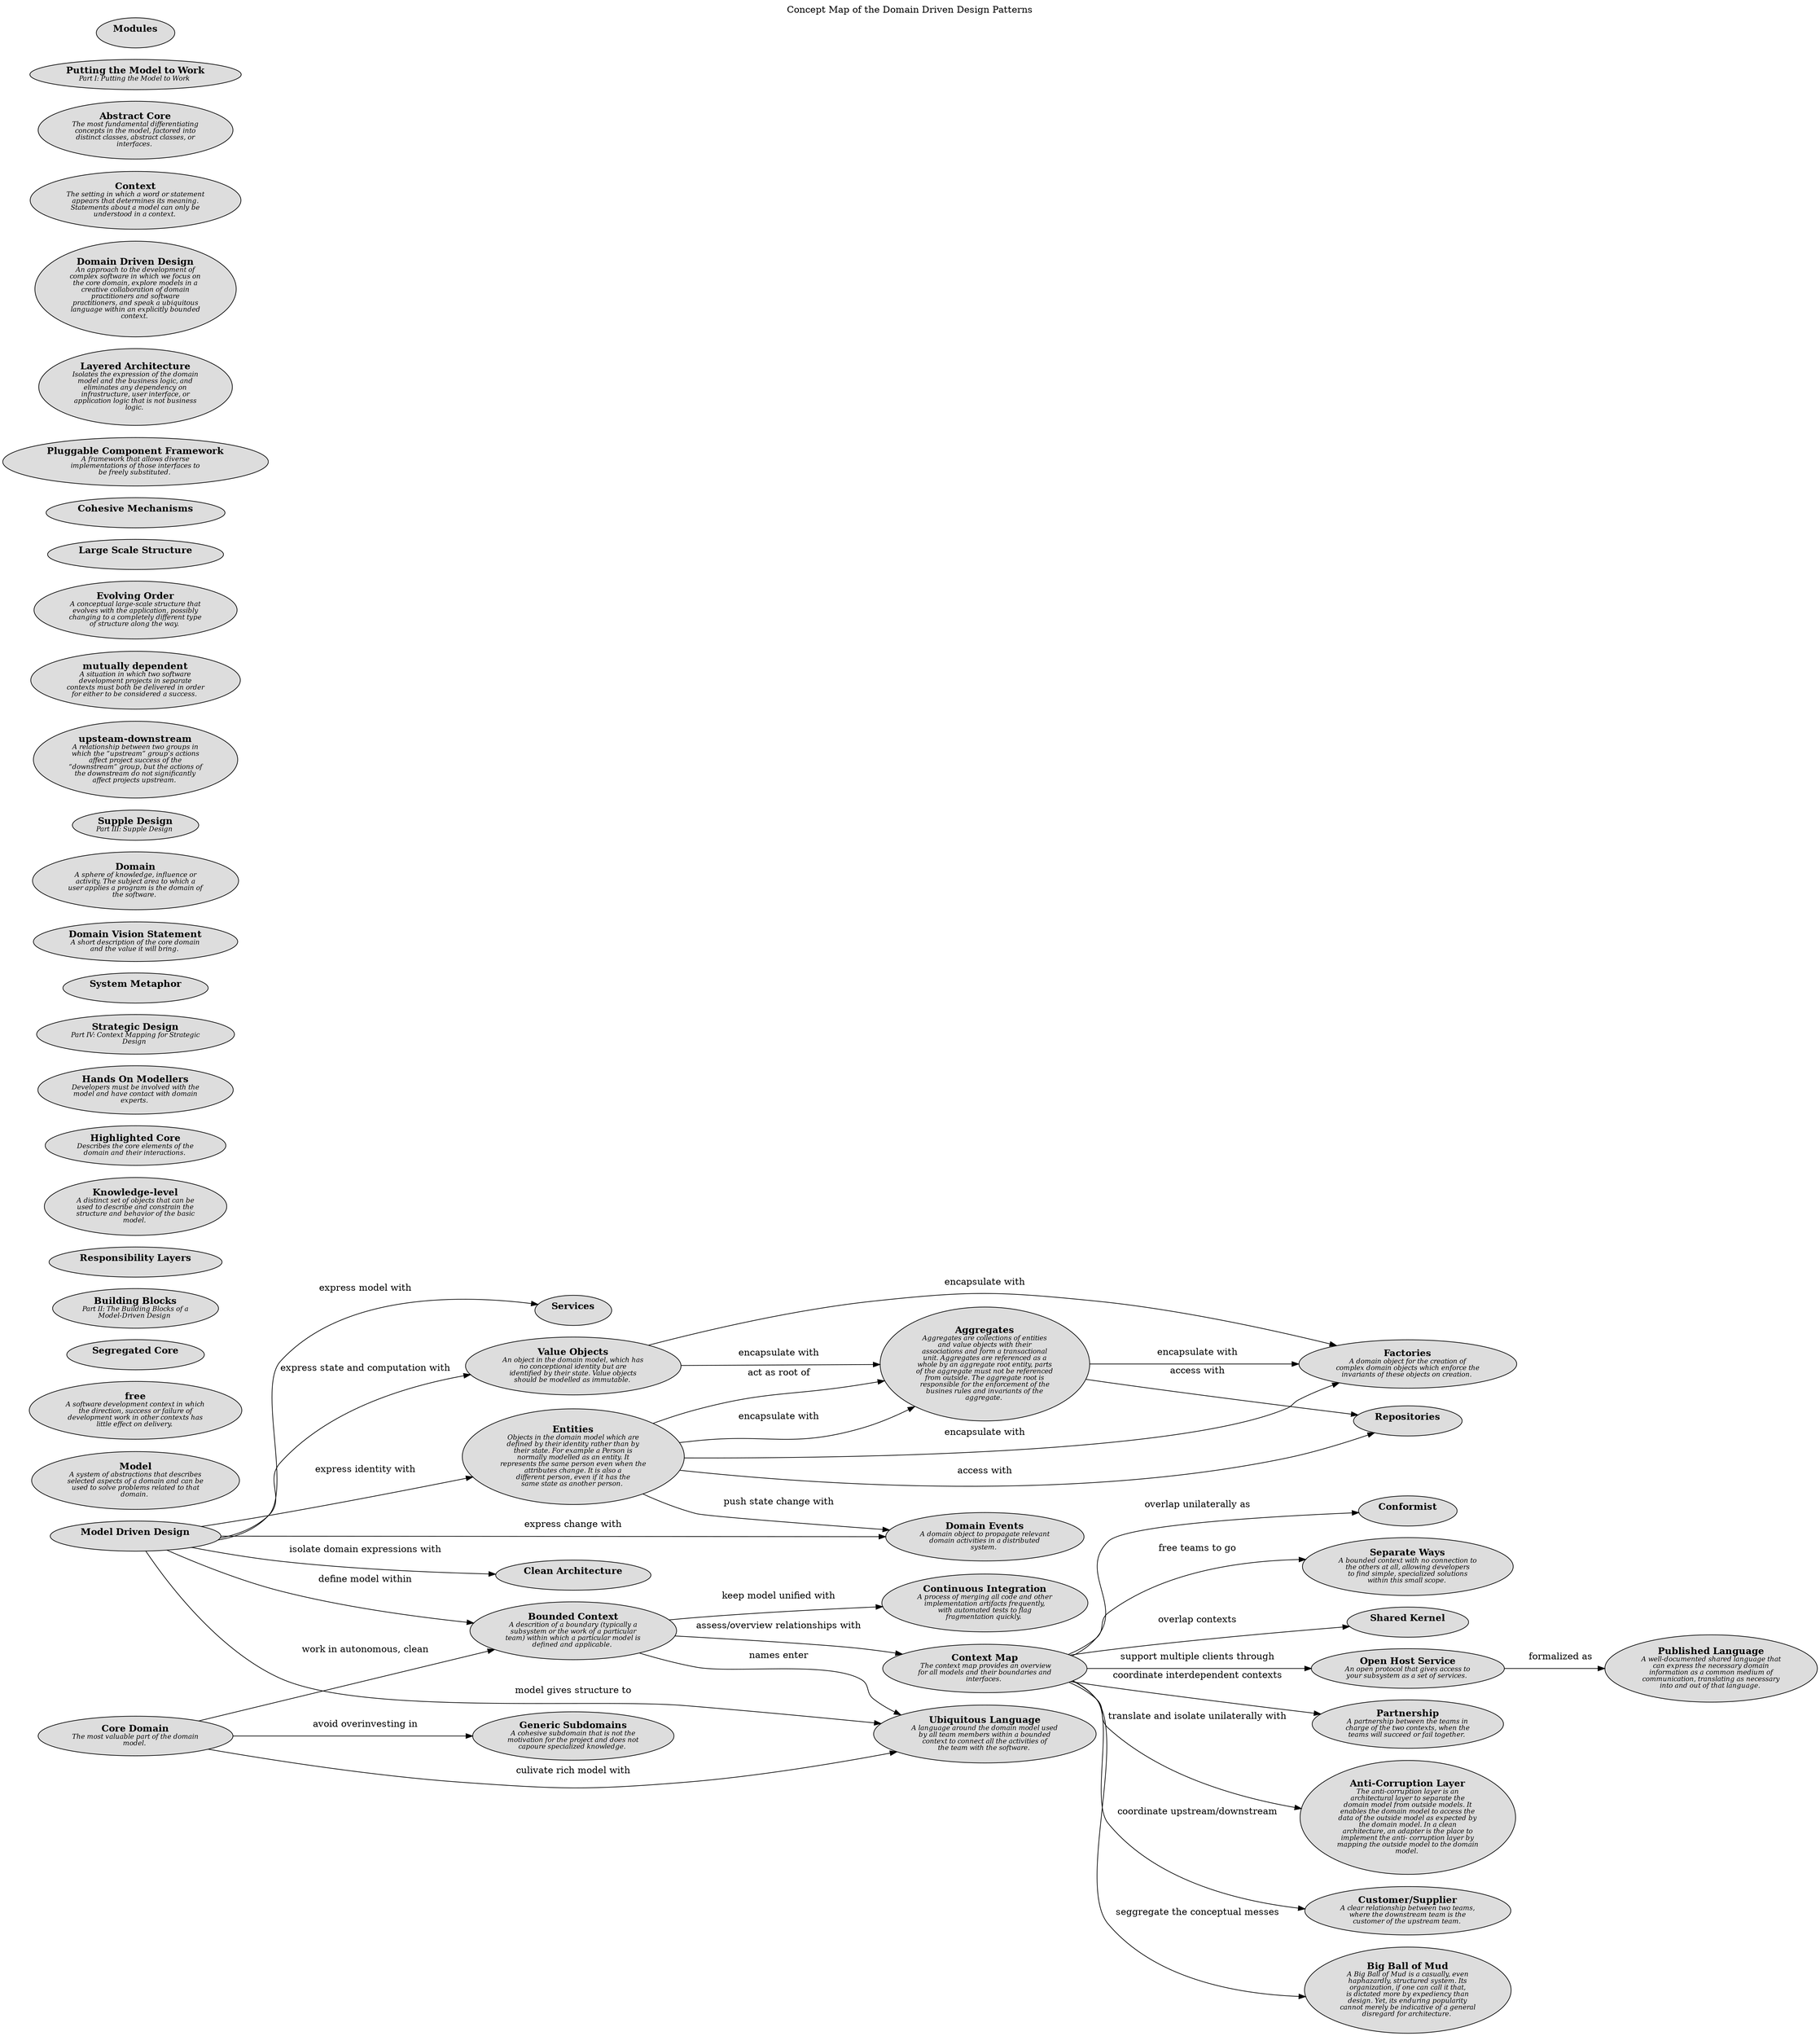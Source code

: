 digraph "Concept Map of the Domain Driven Design Patterns" {
  labelloc= "t"
  label="Concept Map of the Domain Driven Design Patterns"
  rankdir="LR"

  layout=dot
software_development_domain_driven_design__c_factories [shape=ellipse style=filled fillcolor="#dddddd" label=<<B>Factories</B><BR/><FONT POINT-SIZE="10"><I>A domain object for the creation of<BR/>complex domain objects which enforce the<BR/>invariants of these objects on creation. </I></FONT>>]
software_development_domain_driven_design__c_model [shape=ellipse style=filled fillcolor="#dddddd" label=<<B>Model</B><BR/><FONT POINT-SIZE="10"><I>A system of abstractions that describes<BR/>selected aspects of a domain and can be<BR/>used to solve problems related to that<BR/>domain. </I></FONT>>]
software_development_domain_driven_design__free [shape=ellipse style=filled fillcolor="#dddddd" label=<<B>free</B><BR/><FONT POINT-SIZE="10"><I>A software development context in which<BR/>the direction, success or failure of<BR/>development work in other contexts has<BR/>little effect on delivery. </I></FONT>>]
software_development_domain_driven_design__c_segregated_core [shape=ellipse style=filled fillcolor="#dddddd" label=<<B>Segregated Core</B><BR/><FONT POINT-SIZE="10"><I> </I></FONT>>]
software_development_domain_driven_design__c_shared_kernel [shape=ellipse style=filled fillcolor="#dddddd" label=<<B>Shared Kernel</B><BR/><FONT POINT-SIZE="10"><I> </I></FONT>>]
software_development_domain_driven_design__building_blocks [shape=ellipse style=filled fillcolor="#dddddd" label=<<B>Building Blocks</B><BR/><FONT POINT-SIZE="10"><I>Part II: The Building Blocks of a<BR/>Model-Driven Design </I></FONT>>]
software_development_domain_driven_design__c_responsibility_layers [shape=ellipse style=filled fillcolor="#dddddd" label=<<B>Responsibility Layers</B><BR/><FONT POINT-SIZE="10"><I> </I></FONT>>]
software_development_domain_driven_design__c_aggregates [shape=ellipse style=filled fillcolor="#dddddd" label=<<B>Aggregates</B><BR/><FONT POINT-SIZE="10"><I>Aggregates are collections of entities<BR/>and value objects with their<BR/>associations and form a transactional<BR/>unit. Aggregates are referenced as a<BR/>whole by an aggregate root entity, parts<BR/>of the aggregate must not be referenced<BR/>from outside. The aggregate root is<BR/>responsible for the enforcement of the<BR/>busines rules and invariants of the<BR/>aggregate. </I></FONT>>]
software_development_domain_driven_design__c_knowledge_level [shape=ellipse style=filled fillcolor="#dddddd" label=<<B>Knowledge-level</B><BR/><FONT POINT-SIZE="10"><I>A distinct set of objects that can be<BR/>used to describe and constrain the<BR/>structure and behavior of the basic<BR/>model. </I></FONT>>]
software_development_domain_driven_design__c_highlighted_core [shape=ellipse style=filled fillcolor="#dddddd" label=<<B>Highlighted Core</B><BR/><FONT POINT-SIZE="10"><I>Describes the core elements of the<BR/>domain and their interactions. </I></FONT>>]
software_development_domain_driven_design__c_hands_on_modellers [shape=ellipse style=filled fillcolor="#dddddd" label=<<B>Hands On Modellers</B><BR/><FONT POINT-SIZE="10"><I>Developers must be involved with the<BR/>model and have contact with domain<BR/>experts. </I></FONT>>]
software_development_domain_driven_design__strategic_design [shape=ellipse style=filled fillcolor="#dddddd" label=<<B>Strategic Design</B><BR/><FONT POINT-SIZE="10"><I>Part IV: Context Mapping for Strategic<BR/>Design </I></FONT>>]
software_development_domain_driven_design__c_model_driven_design [shape=ellipse style=filled fillcolor="#dddddd" label=<<B>Model Driven Design</B><BR/><FONT POINT-SIZE="10"><I> </I></FONT>>]
software_development_domain_driven_design__c_open_host_service [shape=ellipse style=filled fillcolor="#dddddd" label=<<B>Open Host Service</B><BR/><FONT POINT-SIZE="10"><I>An open protocol that gives access to<BR/>your subsystem as a set of services. </I></FONT>>]
software_development_domain_driven_design__c_partnership [shape=ellipse style=filled fillcolor="#dddddd" label=<<B>Partnership</B><BR/><FONT POINT-SIZE="10"><I>A partnership between the teams in<BR/>charge of the two contexts, when the<BR/>teams will succeed or fail together. </I></FONT>>]
software_development_domain_driven_design__c_system_metaphor [shape=ellipse style=filled fillcolor="#dddddd" label=<<B>System Metaphor</B><BR/><FONT POINT-SIZE="10"><I> </I></FONT>>]
software_development_domain_driven_design__c_domain_events [shape=ellipse style=filled fillcolor="#dddddd" label=<<B>Domain Events</B><BR/><FONT POINT-SIZE="10"><I>A domain object to propagate relevant<BR/>domain activities in a distributed<BR/>system. </I></FONT>>]
software_development_domain_driven_design__c_domain_vision_statement [shape=ellipse style=filled fillcolor="#dddddd" label=<<B>Domain Vision Statement</B><BR/><FONT POINT-SIZE="10"><I>A short description of the core domain<BR/>and the value it will bring. </I></FONT>>]
software_development_domain_driven_design__c_domain [shape=ellipse style=filled fillcolor="#dddddd" label=<<B>Domain</B><BR/><FONT POINT-SIZE="10"><I>A sphere of knowledge, influence or<BR/>activity. The subject area to which a<BR/>user applies a program is the domain of<BR/>the software. </I></FONT>>]
software_development_domain_driven_design__c_published_language [shape=ellipse style=filled fillcolor="#dddddd" label=<<B>Published Language</B><BR/><FONT POINT-SIZE="10"><I>A well-documented shared language that<BR/>can express the necessary domain<BR/>information as a common medium of<BR/>communication, translating as necessary<BR/>into and out of that language. </I></FONT>>]
software_development_domain_driven_design__c_anti_corruption_layer [shape=ellipse style=filled fillcolor="#dddddd" label=<<B>Anti-Corruption Layer</B><BR/><FONT POINT-SIZE="10"><I>The anti-corruption layer is an<BR/>architectural layer to separate the<BR/>domain model from outside models. It<BR/>enables the domain model to access the<BR/>data of the outside model as expected by<BR/>the domain model. In a clean<BR/>architecture, an adapter is the place to<BR/>implement the anti- corruption layer by<BR/>mapping the outside model to the domain<BR/>model. </I></FONT>>]
software_development_domain_driven_design__c_clean_architecture [shape=ellipse style=filled fillcolor="#dddddd" label=<<B>Clean Architecture</B><BR/><FONT POINT-SIZE="10"><I> </I></FONT>>]
software_development_domain_driven_design__c_context_map [shape=ellipse style=filled fillcolor="#dddddd" label=<<B>Context Map</B><BR/><FONT POINT-SIZE="10"><I> The context map provides an overview<BR/>for all models and their boundaries and<BR/>interfaces. </I></FONT>>]
software_development_domain_driven_design__c_ubiquitous_language [shape=ellipse style=filled fillcolor="#dddddd" label=<<B>Ubiquitous Language</B><BR/><FONT POINT-SIZE="10"><I>A language around the domain model used<BR/>by all team members within a bounded<BR/>context to connect all the activities of<BR/>the team with the software. </I></FONT>>]
software_development_domain_driven_design__c_customer_supplier [shape=ellipse style=filled fillcolor="#dddddd" label=<<B>Customer/Supplier</B><BR/><FONT POINT-SIZE="10"><I>A clear relationship between two teams,<BR/>where the downstream team is the<BR/>customer of the upstream team. </I></FONT>>]
software_development_domain_driven_design__supple_design [shape=ellipse style=filled fillcolor="#dddddd" label=<<B>Supple Design</B><BR/><FONT POINT-SIZE="10"><I>Part III: Supple Design </I></FONT>>]
software_development_domain_driven_design__c_services [shape=ellipse style=filled fillcolor="#dddddd" label=<<B>Services</B><BR/><FONT POINT-SIZE="10"><I> </I></FONT>>]
software_development_domain_driven_design__c_repositories [shape=ellipse style=filled fillcolor="#dddddd" label=<<B>Repositories</B><BR/><FONT POINT-SIZE="10"><I> </I></FONT>>]
software_development_domain_driven_design__c_core_domain [shape=ellipse style=filled fillcolor="#dddddd" label=<<B>Core Domain</B><BR/><FONT POINT-SIZE="10"><I>The most valuable part of the domain<BR/>model. </I></FONT>>]
software_development_domain_driven_design__c_value_objects [shape=ellipse style=filled fillcolor="#dddddd" label=<<B>Value Objects</B><BR/><FONT POINT-SIZE="10"><I>An object in the domain model, which has<BR/>no conceptional identity but are<BR/>identified by their state. Value objects<BR/>should be modelled as immutable. </I></FONT>>]
software_development_domain_driven_design__c_big_ball_of_mud [shape=ellipse style=filled fillcolor="#dddddd" label=<<B>Big Ball of Mud</B><BR/><FONT POINT-SIZE="10"><I>A Big Ball of Mud is a casually, even<BR/>haphazardly, structured system. Its<BR/>organization, if one can call it that,<BR/>is dictated more by expediency than<BR/>design. Yet, its enduring popularity<BR/>cannot merely be indicative of a general<BR/>disregard for architecture. </I></FONT>>]
software_development_domain_driven_design__c_entities [shape=ellipse style=filled fillcolor="#dddddd" label=<<B>Entities</B><BR/><FONT POINT-SIZE="10"><I>Objects in the domain model which are<BR/>defined by their identity rather than by<BR/>their state. For example a Person is<BR/>normally modelled as an entity. It<BR/>represents the same person even when the<BR/>attributes change. It is also a<BR/>different person, even if it has the<BR/>same state as another person. </I></FONT>>]
software_development_domain_driven_design__upstream_downstream [shape=ellipse style=filled fillcolor="#dddddd" label=<<B>upsteam-downstream</B><BR/><FONT POINT-SIZE="10"><I>A relationship between two groups in<BR/>which the “upstream” group’s actions<BR/>affect project success of the<BR/>“downstream” group, but the actions of<BR/>the downstream do not significantly<BR/>affect projects upstream. </I></FONT>>]
software_development_domain_driven_design__c_conformist [shape=ellipse style=filled fillcolor="#dddddd" label=<<B>Conformist</B><BR/><FONT POINT-SIZE="10"><I> </I></FONT>>]
software_development_domain_driven_design__mutually_dependent [shape=ellipse style=filled fillcolor="#dddddd" label=<<B>mutually dependent</B><BR/><FONT POINT-SIZE="10"><I>A situation in which two software<BR/>development projects in separate<BR/>contexts must both be delivered in order<BR/>for either to be considered a success. </I></FONT>>]
software_development_domain_driven_design__c_evolving_order [shape=ellipse style=filled fillcolor="#dddddd" label=<<B>Evolving Order</B><BR/><FONT POINT-SIZE="10"><I>A conceptual large-scale structure that<BR/>evolves with the application, possibly<BR/>changing to a completely different type<BR/>of structure along the way. </I></FONT>>]
software_development_domain_driven_design__c_large_scale_structure [shape=ellipse style=filled fillcolor="#dddddd" label=<<B>Large Scale Structure</B><BR/><FONT POINT-SIZE="10"><I> </I></FONT>>]
software_development_domain_driven_design__c_cohesive_mechanisms [shape=ellipse style=filled fillcolor="#dddddd" label=<<B>Cohesive Mechanisms</B><BR/><FONT POINT-SIZE="10"><I> </I></FONT>>]
software_development_domain_driven_design__c_pluggable_component_framework [shape=ellipse style=filled fillcolor="#dddddd" label=<<B>Pluggable Component Framework</B><BR/><FONT POINT-SIZE="10"><I>A framework that allows diverse<BR/>implementations of those interfaces to<BR/>be freely substituted. </I></FONT>>]
software_development_domain_driven_design__c_bounded_context [shape=ellipse style=filled fillcolor="#dddddd" label=<<B>Bounded Context</B><BR/><FONT POINT-SIZE="10"><I>A descrition of a boundary (typically a<BR/>subsystem or the work of a particular<BR/>team) within which a particular model is<BR/>defined and applicable. </I></FONT>>]
software_development_domain_driven_design__c_layered_archtecture [shape=ellipse style=filled fillcolor="#dddddd" label=<<B>Layered Architecture</B><BR/><FONT POINT-SIZE="10"><I>Isolates the expression of the domain<BR/>model and the business logic, and<BR/>eliminates any dependency on<BR/>infrastructure, user interface, or<BR/>application logic that is not business<BR/>logic. </I></FONT>>]
software_development_domain_driven_design__domain_driven_design [shape=ellipse style=filled fillcolor="#dddddd" label=<<B>Domain Driven Design</B><BR/><FONT POINT-SIZE="10"><I>An approach to the development of<BR/>complex software in which we focus on<BR/>the core domain, explore models in a<BR/>creative collaboration of domain<BR/>practitioners and software<BR/>practitioners, and speak a ubiquitous<BR/>language within an explicitly bounded<BR/>context. </I></FONT>>]
software_development_domain_driven_design__c_context [shape=ellipse style=filled fillcolor="#dddddd" label=<<B>Context</B><BR/><FONT POINT-SIZE="10"><I>The setting in which a word or statement<BR/>appears that determines its meaning.<BR/>Statements about a model can only be<BR/>understood in a context. </I></FONT>>]
software_development_domain_driven_design__c_separate_ways [shape=ellipse style=filled fillcolor="#dddddd" label=<<B>Separate Ways</B><BR/><FONT POINT-SIZE="10"><I>A bounded context with no connection to<BR/>the others at all, allowing developers<BR/>to find simple, specialized solutions<BR/>within this small scope. </I></FONT>>]
software_development_domain_driven_design__c_abstract_core [shape=ellipse style=filled fillcolor="#dddddd" label=<<B>Abstract Core</B><BR/><FONT POINT-SIZE="10"><I>The most fundamental differentiating<BR/>concepts in the model, factored into<BR/>distinct classes, abstract classes, or<BR/>interfaces. </I></FONT>>]
software_development_domain_driven_design__putting_the_model_to_work [shape=ellipse style=filled fillcolor="#dddddd" label=<<B>Putting the Model to Work</B><BR/><FONT POINT-SIZE="10"><I>Part I: Putting the Model to Work </I></FONT>>]
software_development_domain_driven_design__c_continuous_integration [shape=ellipse style=filled fillcolor="#dddddd" label=<<B>Continuous Integration</B><BR/><FONT POINT-SIZE="10"><I>A process of merging all code and other<BR/>implementation artifacts frequently,<BR/>with automated tests to flag<BR/>fragmentation quickly. </I></FONT>>]
software_development_domain_driven_design__c_generic_subdomains [shape=ellipse style=filled fillcolor="#dddddd" label=<<B>Generic Subdomains</B><BR/><FONT POINT-SIZE="10"><I>A cohesive subdomain that is not the<BR/>motivation for the project and does not<BR/>capoure specialized knowledge. </I></FONT>>]
software_development_domain_driven_design__c_modules [shape=ellipse style=filled fillcolor="#dddddd" label=<<B>Modules</B><BR/><FONT POINT-SIZE="10"><I> </I></FONT>>]
 
software_development_domain_driven_design__c_model_driven_design -> software_development_domain_driven_design__c_clean_architecture [label=<isolate domain expressions with<BR/><FONT POINT-SIZE="10"><I> </I></FONT>>]
software_development_domain_driven_design__c_value_objects -> software_development_domain_driven_design__c_aggregates [label=<encapsulate with<BR/><FONT POINT-SIZE="10"><I> </I></FONT>>]
software_development_domain_driven_design__c_model_driven_design -> software_development_domain_driven_design__c_entities [label=<express identity with<BR/><FONT POINT-SIZE="10"><I> </I></FONT>>]
software_development_domain_driven_design__c_entities -> software_development_domain_driven_design__c_repositories [label=<access with<BR/><FONT POINT-SIZE="10"><I> </I></FONT>>]
software_development_domain_driven_design__c_context_map -> software_development_domain_driven_design__c_customer_supplier [label=<coordinate upstream/downstream<BR/><FONT POINT-SIZE="10"><I> </I></FONT>>]
software_development_domain_driven_design__c_aggregates -> software_development_domain_driven_design__c_factories [label=<encapsulate with<BR/><FONT POINT-SIZE="10"><I> </I></FONT>>]
software_development_domain_driven_design__c_bounded_context -> software_development_domain_driven_design__c_ubiquitous_language [label=<names enter<BR/><FONT POINT-SIZE="10"><I> </I></FONT>>]
software_development_domain_driven_design__c_model_driven_design -> software_development_domain_driven_design__c_services [label=<express model with<BR/><FONT POINT-SIZE="10"><I> </I></FONT>>]
software_development_domain_driven_design__c_core_domain -> software_development_domain_driven_design__c_bounded_context [label=<work in autonomous, clean<BR/><FONT POINT-SIZE="10"><I> </I></FONT>>]
software_development_domain_driven_design__c_bounded_context -> software_development_domain_driven_design__c_context_map [label=<assess/overview relationships with<BR/><FONT POINT-SIZE="10"><I> </I></FONT>>]
software_development_domain_driven_design__c_entities -> software_development_domain_driven_design__c_aggregates [label=<act as root of<BR/><FONT POINT-SIZE="10"><I> </I></FONT>>]
software_development_domain_driven_design__c_open_host_service -> software_development_domain_driven_design__c_published_language [label=<formalized as<BR/><FONT POINT-SIZE="10"><I> </I></FONT>>]
software_development_domain_driven_design__c_context_map -> software_development_domain_driven_design__c_conformist [label=<overlap unilaterally as<BR/><FONT POINT-SIZE="10"><I> </I></FONT>>]
software_development_domain_driven_design__c_model_driven_design -> software_development_domain_driven_design__c_bounded_context [label=<define model within<BR/><FONT POINT-SIZE="10"><I> </I></FONT>>]
software_development_domain_driven_design__c_entities -> software_development_domain_driven_design__c_factories [label=<encapsulate with<BR/><FONT POINT-SIZE="10"><I> </I></FONT>>]
software_development_domain_driven_design__c_context_map -> software_development_domain_driven_design__c_anti_corruption_layer [label=<translate and isolate unilaterally with<BR/><FONT POINT-SIZE="10"><I> </I></FONT>>]
software_development_domain_driven_design__c_aggregates -> software_development_domain_driven_design__c_repositories [label=<access with<BR/><FONT POINT-SIZE="10"><I> </I></FONT>>]
software_development_domain_driven_design__c_core_domain -> software_development_domain_driven_design__c_generic_subdomains [label=<avoid overinvesting in<BR/><FONT POINT-SIZE="10"><I> </I></FONT>>]
software_development_domain_driven_design__c_context_map -> software_development_domain_driven_design__c_separate_ways [label=<free teams to go<BR/><FONT POINT-SIZE="10"><I> </I></FONT>>]
software_development_domain_driven_design__c_model_driven_design -> software_development_domain_driven_design__c_domain_events [label=<express change with<BR/><FONT POINT-SIZE="10"><I> </I></FONT>>]
software_development_domain_driven_design__c_model_driven_design -> software_development_domain_driven_design__c_ubiquitous_language [label=<model gives structure to<BR/><FONT POINT-SIZE="10"><I> </I></FONT>>]
software_development_domain_driven_design__c_model_driven_design -> software_development_domain_driven_design__c_value_objects [label=<express state and computation with<BR/><FONT POINT-SIZE="10"><I> </I></FONT>>]
software_development_domain_driven_design__c_entities -> software_development_domain_driven_design__c_aggregates [label=<encapsulate with<BR/><FONT POINT-SIZE="10"><I> </I></FONT>>]
software_development_domain_driven_design__c_context_map -> software_development_domain_driven_design__c_partnership [label=<coordinate interdependent contexts<BR/><FONT POINT-SIZE="10"><I> </I></FONT>>]
software_development_domain_driven_design__c_core_domain -> software_development_domain_driven_design__c_ubiquitous_language [label=<culivate rich model with<BR/><FONT POINT-SIZE="10"><I> </I></FONT>>]
software_development_domain_driven_design__c_bounded_context -> software_development_domain_driven_design__c_continuous_integration [label=<keep model unified with<BR/><FONT POINT-SIZE="10"><I> </I></FONT>>]
software_development_domain_driven_design__c_context_map -> software_development_domain_driven_design__c_shared_kernel [label=<overlap contexts<BR/><FONT POINT-SIZE="10"><I> </I></FONT>>]
software_development_domain_driven_design__c_entities -> software_development_domain_driven_design__c_domain_events [label=<push state change with<BR/><FONT POINT-SIZE="10"><I> </I></FONT>>]
software_development_domain_driven_design__c_context_map -> software_development_domain_driven_design__c_big_ball_of_mud [label=<seggregate the conceptual messes<BR/><FONT POINT-SIZE="10"><I> </I></FONT>>]
software_development_domain_driven_design__c_context_map -> software_development_domain_driven_design__c_open_host_service [label=<support multiple clients through<BR/><FONT POINT-SIZE="10"><I> </I></FONT>>]
software_development_domain_driven_design__c_value_objects -> software_development_domain_driven_design__c_factories [label=<encapsulate with<BR/><FONT POINT-SIZE="10"><I> </I></FONT>>]
 
}

// (generated by Overarch with template views/view.dot.cmb)

